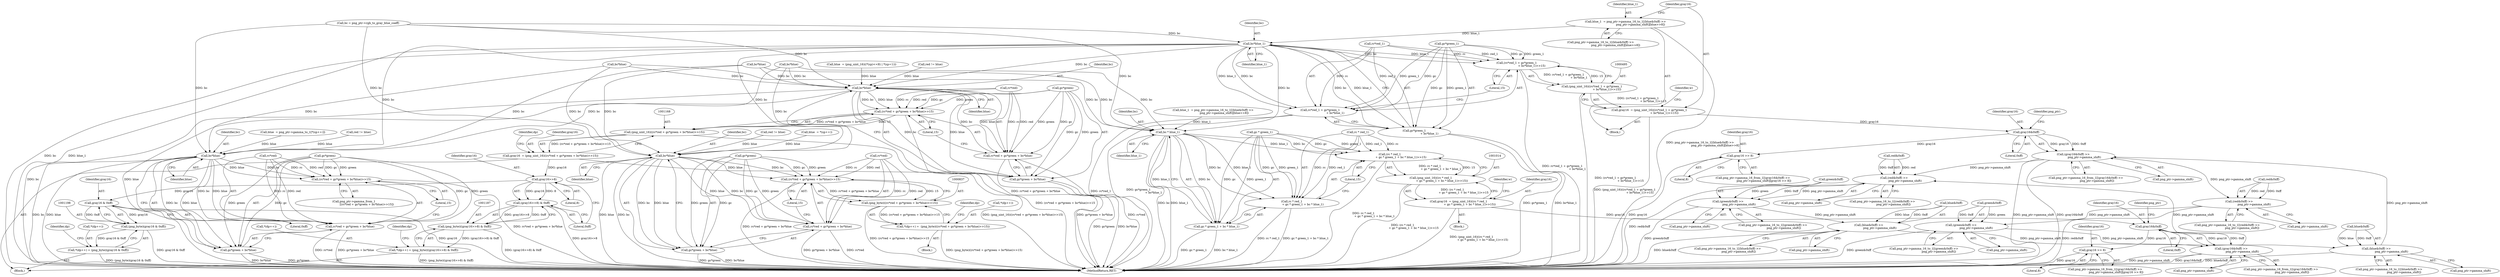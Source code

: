 digraph "0_Chrome_7f3d85b096f66870a15b37c2f40b219b2e292693_9@array" {
"1000474" [label="(Call,blue_1  = png_ptr->gamma_16_to_1[(blue&0xff) >>\n                                  png_ptr->gamma_shift][blue>>8])"];
"1000505" [label="(Call,bc*blue_1)"];
"1000496" [label="(Call,(rc*red_1 + gc*green_1\n                                  + bc*blue_1)>>15)"];
"1000494" [label="(Call,(png_uint_16)((rc*red_1 + gc*green_1\n                                  + bc*blue_1)>>15))"];
"1000492" [label="(Call,gray16  = (png_uint_16)((rc*red_1 + gc*green_1\n                                  + bc*blue_1)>>15))"];
"1000517" [label="(Call,gray16&0xff)"];
"1000516" [label="(Call,(gray16&0xff) >>\n                         png_ptr->gamma_shift)"];
"1000445" [label="(Call,(red&0xff) >>\n                                  png_ptr->gamma_shift)"];
"1000463" [label="(Call,(green&0xff) >>\n                                  png_ptr->gamma_shift)"];
"1000481" [label="(Call,(blue&0xff) >>\n                                  png_ptr->gamma_shift)"];
"1000964" [label="(Call,(red&0xff) >>\n                         png_ptr->gamma_shift)"];
"1000982" [label="(Call,(green&0xff) >>\n                         png_ptr->gamma_shift)"];
"1001000" [label="(Call,(blue&0xff) >>\n                         png_ptr->gamma_shift)"];
"1001035" [label="(Call,(gray16&0xff) >>\n                         png_ptr->gamma_shift)"];
"1000523" [label="(Call,gray16 >> 8)"];
"1000497" [label="(Call,rc*red_1 + gc*green_1\n                                  + bc*blue_1)"];
"1000501" [label="(Call,gc*green_1\n                                  + bc*blue_1)"];
"1000772" [label="(Call,bc*blue)"];
"1000763" [label="(Call,(rc*red + gc*green + bc*blue)>>15)"];
"1000764" [label="(Call,rc*red + gc*green + bc*blue)"];
"1000768" [label="(Call,gc*green + bc*blue)"];
"1000847" [label="(Call,bc*blue)"];
"1000838" [label="(Call,(rc*red + gc*green + bc*blue)>>15)"];
"1000836" [label="(Call,(png_byte)((rc*red + gc*green + bc*blue)>>15))"];
"1000832" [label="(Call,*(dp++) =  (png_byte)((rc*red + gc*green + bc*blue)>>15))"];
"1000839" [label="(Call,rc*red + gc*green + bc*blue)"];
"1000843" [label="(Call,gc*green + bc*blue)"];
"1001024" [label="(Call,bc * blue_1)"];
"1001015" [label="(Call,(rc * red_1\n                         + gc * green_1 + bc * blue_1)>>15)"];
"1001013" [label="(Call,(png_uint_16)((rc * red_1\n                         + gc * green_1 + bc * blue_1)>>15))"];
"1001011" [label="(Call,gray16  = (png_uint_16)((rc * red_1\n                         + gc * green_1 + bc * blue_1)>>15))"];
"1001036" [label="(Call,gray16&0xff)"];
"1001042" [label="(Call,gray16 >> 8)"];
"1001016" [label="(Call,rc * red_1\n                         + gc * green_1 + bc * blue_1)"];
"1001020" [label="(Call,gc * green_1 + bc * blue_1)"];
"1001178" [label="(Call,bc*blue)"];
"1001169" [label="(Call,(rc*red + gc*green + bc*blue)>>15)"];
"1001167" [label="(Call,(png_uint_16)((rc*red + gc*green + bc*blue)>>15))"];
"1001165" [label="(Call,gray16  = (png_uint_16)((rc*red + gc*green + bc*blue)>>15))"];
"1001189" [label="(Call,gray16>>8)"];
"1001188" [label="(Call,(gray16>>8) & 0xff)"];
"1001186" [label="(Call,(png_byte)((gray16>>8) & 0xff))"];
"1001182" [label="(Call,*(dp++) = (png_byte)((gray16>>8) & 0xff))"];
"1001199" [label="(Call,gray16 & 0xff)"];
"1001197" [label="(Call,(png_byte)(gray16 & 0xff))"];
"1001193" [label="(Call,*(dp++) = (png_byte)(gray16 & 0xff))"];
"1001170" [label="(Call,rc*red + gc*green + bc*blue)"];
"1001174" [label="(Call,gc*green + bc*blue)"];
"1000516" [label="(Call,(gray16&0xff) >>\n                         png_ptr->gamma_shift)"];
"1001039" [label="(Call,png_ptr->gamma_shift)"];
"1000436" [label="(Block,)"];
"1001191" [label="(Literal,8)"];
"1000839" [label="(Call,rc*red + gc*green + bc*blue)"];
"1001026" [label="(Identifier,blue_1)"];
"1000498" [label="(Call,rc*red_1)"];
"1000764" [label="(Call,rc*red + gc*green + bc*blue)"];
"1000769" [label="(Call,gc*green)"];
"1001194" [label="(Call,*(dp++))"];
"1000854" [label="(Identifier,dp)"];
"1000816" [label="(Call,blue  = *(sp++))"];
"1000848" [label="(Identifier,bc)"];
"1000512" [label="(Call,png_ptr->gamma_16_from_1[(gray16&0xff) >>\n                         png_ptr->gamma_shift])"];
"1000517" [label="(Call,gray16&0xff)"];
"1001017" [label="(Call,rc * red_1)"];
"1001025" [label="(Identifier,bc)"];
"1000139" [label="(Call,bc = png_ptr->rgb_to_gray_blue_coeff)"];
"1000759" [label="(Call,png_ptr->gamma_from_1\n                             [(rc*red + gc*green + bc*blue)>>15])"];
"1000968" [label="(Call,png_ptr->gamma_shift)"];
"1000493" [label="(Identifier,gray16)"];
"1000986" [label="(Call,png_ptr->gamma_shift)"];
"1000955" [label="(Block,)"];
"1000505" [label="(Call,bc*blue_1)"];
"1000964" [label="(Call,(red&0xff) >>\n                         png_ptr->gamma_shift)"];
"1001192" [label="(Literal,0xff)"];
"1000508" [label="(Literal,15)"];
"1000326" [label="(Call,bc*blue)"];
"1000832" [label="(Call,*(dp++) =  (png_byte)((rc*red + gc*green + bc*blue)>>15))"];
"1000838" [label="(Call,(rc*red + gc*green + bc*blue)>>15)"];
"1000773" [label="(Identifier,bc)"];
"1000445" [label="(Call,(red&0xff) >>\n                                  png_ptr->gamma_shift)"];
"1000802" [label="(Block,)"];
"1001199" [label="(Call,gray16 & 0xff)"];
"1000826" [label="(Call,red != blue)"];
"1000506" [label="(Identifier,bc)"];
"1000485" [label="(Call,png_ptr->gamma_shift)"];
"1000525" [label="(Literal,8)"];
"1000844" [label="(Call,gc*green)"];
"1000476" [label="(Call,png_ptr->gamma_16_to_1[(blue&0xff) >>\n                                  png_ptr->gamma_shift][blue>>8])"];
"1000775" [label="(Literal,15)"];
"1000840" [label="(Call,rc*red)"];
"1001042" [label="(Call,gray16 >> 8)"];
"1001043" [label="(Identifier,gray16)"];
"1001197" [label="(Call,(png_byte)(gray16 & 0xff))"];
"1001178" [label="(Call,bc*blue)"];
"1000502" [label="(Call,gc*green_1)"];
"1001038" [label="(Literal,0xff)"];
"1001201" [label="(Literal,0xff)"];
"1000477" [label="(Call,png_ptr->gamma_16_to_1[(blue&0xff) >>\n                                  png_ptr->gamma_shift])"];
"1001183" [label="(Call,*(dp++))"];
"1000983" [label="(Call,green&0xff)"];
"1001252" [label="(MethodReturn,RET)"];
"1001193" [label="(Call,*(dp++) = (png_byte)(gray16 & 0xff))"];
"1000518" [label="(Identifier,gray16)"];
"1001190" [label="(Identifier,gray16)"];
"1000982" [label="(Call,(green&0xff) >>\n                         png_ptr->gamma_shift)"];
"1001185" [label="(Identifier,dp)"];
"1001000" [label="(Call,(blue&0xff) >>\n                         png_ptr->gamma_shift)"];
"1000768" [label="(Call,gc*green + bc*blue)"];
"1001181" [label="(Literal,15)"];
"1001188" [label="(Call,(gray16>>8) & 0xff)"];
"1001036" [label="(Call,gray16&0xff)"];
"1001169" [label="(Call,(rc*red + gc*green + bc*blue)>>15)"];
"1000524" [label="(Identifier,gray16)"];
"1001020" [label="(Call,gc * green_1 + bc * blue_1)"];
"1000492" [label="(Call,gray16  = (png_uint_16)((rc*red_1 + gc*green_1\n                                  + bc*blue_1)>>15))"];
"1001179" [label="(Identifier,bc)"];
"1001037" [label="(Identifier,gray16)"];
"1000850" [label="(Literal,15)"];
"1001196" [label="(Identifier,dp)"];
"1000763" [label="(Call,(rc*red + gc*green + bc*blue)>>15)"];
"1000833" [label="(Call,*(dp++))"];
"1001001" [label="(Call,blue&0xff)"];
"1000735" [label="(Call,blue  = png_ptr->gamma_to_1[*(sp++)])"];
"1000965" [label="(Call,red&0xff)"];
"1000497" [label="(Call,rc*red_1 + gc*green_1\n                                  + bc*blue_1)"];
"1000507" [label="(Identifier,blue_1)"];
"1000960" [label="(Call,png_ptr->gamma_16_to_1[(red&0xff) >>\n                         png_ptr->gamma_shift])"];
"1000520" [label="(Call,png_ptr->gamma_shift)"];
"1000772" [label="(Call,bc*blue)"];
"1000511" [label="(Call,png_ptr->gamma_16_from_1[(gray16&0xff) >>\n                         png_ptr->gamma_shift][gray16 >> 8])"];
"1001012" [label="(Identifier,gray16)"];
"1000765" [label="(Call,rc*red)"];
"1000481" [label="(Call,(blue&0xff) >>\n                                  png_ptr->gamma_shift)"];
"1000474" [label="(Call,blue_1  = png_ptr->gamma_16_to_1[(blue&0xff) >>\n                                  png_ptr->gamma_shift][blue>>8])"];
"1000459" [label="(Call,png_ptr->gamma_16_to_1[(green&0xff) >>\n                                  png_ptr->gamma_shift])"];
"1000843" [label="(Call,gc*green + bc*blue)"];
"1000463" [label="(Call,(green&0xff) >>\n                                  png_ptr->gamma_shift)"];
"1000519" [label="(Literal,0xff)"];
"1000847" [label="(Call,bc*blue)"];
"1001016" [label="(Call,rc * red_1\n                         + gc * green_1 + bc * blue_1)"];
"1000496" [label="(Call,(rc*red_1 + gc*green_1\n                                  + bc*blue_1)>>15)"];
"1000978" [label="(Call,png_ptr->gamma_16_to_1[(green&0xff) >>\n                         png_ptr->gamma_shift])"];
"1000482" [label="(Call,blue&0xff)"];
"1000523" [label="(Call,gray16 >> 8)"];
"1001011" [label="(Call,gray16  = (png_uint_16)((rc * red_1\n                         + gc * green_1 + bc * blue_1)>>15))"];
"1001180" [label="(Identifier,blue)"];
"1001186" [label="(Call,(png_byte)((gray16>>8) & 0xff))"];
"1001165" [label="(Call,gray16  = (png_uint_16)((rc*red + gc*green + bc*blue)>>15))"];
"1001205" [label="(Identifier,dp)"];
"1001030" [label="(Call,png_ptr->gamma_16_from_1[(gray16&0xff) >>\n                         png_ptr->gamma_shift][gray16 >> 8])"];
"1000749" [label="(Call,red != blue)"];
"1001166" [label="(Identifier,gray16)"];
"1000446" [label="(Call,red&0xff)"];
"1001013" [label="(Call,(png_uint_16)((rc * red_1\n                         + gc * green_1 + bc * blue_1)>>15))"];
"1001200" [label="(Identifier,gray16)"];
"1001189" [label="(Call,gray16>>8)"];
"1001029" [label="(Identifier,w)"];
"1001024" [label="(Call,bc * blue_1)"];
"1001031" [label="(Call,png_ptr->gamma_16_from_1[(gray16&0xff) >>\n                         png_ptr->gamma_shift])"];
"1000510" [label="(Identifier,w)"];
"1001138" [label="(Call,blue  = (png_uint_16)((*(sp)<<8) | *(sp+1)))"];
"1000996" [label="(Call,png_ptr->gamma_16_to_1[(blue&0xff) >>\n                         png_ptr->gamma_shift])"];
"1000467" [label="(Call,png_ptr->gamma_shift)"];
"1000248" [label="(Call,bc*blue)"];
"1001035" [label="(Call,(gray16&0xff) >>\n                         png_ptr->gamma_shift)"];
"1001021" [label="(Call,gc * green_1)"];
"1000494" [label="(Call,(png_uint_16)((rc*red_1 + gc*green_1\n                                  + bc*blue_1)>>15))"];
"1001182" [label="(Call,*(dp++) = (png_byte)((gray16>>8) & 0xff))"];
"1001159" [label="(Call,red != blue)"];
"1001171" [label="(Call,rc*red)"];
"1001015" [label="(Call,(rc * red_1\n                         + gc * green_1 + bc * blue_1)>>15)"];
"1000849" [label="(Identifier,blue)"];
"1001101" [label="(Block,)"];
"1001175" [label="(Call,gc*green)"];
"1001170" [label="(Call,rc*red + gc*green + bc*blue)"];
"1001044" [label="(Literal,8)"];
"1000521" [label="(Identifier,png_ptr)"];
"1000645" [label="(Call,bc*blue)"];
"1000449" [label="(Call,png_ptr->gamma_shift)"];
"1000836" [label="(Call,(png_byte)((rc*red + gc*green + bc*blue)>>15))"];
"1000441" [label="(Call,png_ptr->gamma_16_to_1[(red&0xff) >>\n                                  png_ptr->gamma_shift])"];
"1000774" [label="(Identifier,blue)"];
"1000501" [label="(Call,gc*green_1\n                                  + bc*blue_1)"];
"1000464" [label="(Call,green&0xff)"];
"1000993" [label="(Call,blue_1  = png_ptr->gamma_16_to_1[(blue&0xff) >>\n                         png_ptr->gamma_shift][blue>>8])"];
"1001004" [label="(Call,png_ptr->gamma_shift)"];
"1001027" [label="(Literal,15)"];
"1001040" [label="(Identifier,png_ptr)"];
"1001167" [label="(Call,(png_uint_16)((rc*red + gc*green + bc*blue)>>15))"];
"1001174" [label="(Call,gc*green + bc*blue)"];
"1000475" [label="(Identifier,blue_1)"];
"1000474" -> "1000436"  [label="AST: "];
"1000474" -> "1000476"  [label="CFG: "];
"1000475" -> "1000474"  [label="AST: "];
"1000476" -> "1000474"  [label="AST: "];
"1000493" -> "1000474"  [label="CFG: "];
"1000474" -> "1001252"  [label="DDG: png_ptr->gamma_16_to_1[(blue&0xff) >>\n                                  png_ptr->gamma_shift][blue>>8]"];
"1000474" -> "1000505"  [label="DDG: blue_1"];
"1000505" -> "1000501"  [label="AST: "];
"1000505" -> "1000507"  [label="CFG: "];
"1000506" -> "1000505"  [label="AST: "];
"1000507" -> "1000505"  [label="AST: "];
"1000501" -> "1000505"  [label="CFG: "];
"1000505" -> "1001252"  [label="DDG: bc"];
"1000505" -> "1001252"  [label="DDG: blue_1"];
"1000505" -> "1000496"  [label="DDG: bc"];
"1000505" -> "1000496"  [label="DDG: blue_1"];
"1000505" -> "1000497"  [label="DDG: bc"];
"1000505" -> "1000497"  [label="DDG: blue_1"];
"1000505" -> "1000501"  [label="DDG: bc"];
"1000505" -> "1000501"  [label="DDG: blue_1"];
"1000139" -> "1000505"  [label="DDG: bc"];
"1000505" -> "1000772"  [label="DDG: bc"];
"1000505" -> "1000847"  [label="DDG: bc"];
"1000505" -> "1001024"  [label="DDG: bc"];
"1000505" -> "1001178"  [label="DDG: bc"];
"1000496" -> "1000494"  [label="AST: "];
"1000496" -> "1000508"  [label="CFG: "];
"1000497" -> "1000496"  [label="AST: "];
"1000508" -> "1000496"  [label="AST: "];
"1000494" -> "1000496"  [label="CFG: "];
"1000496" -> "1001252"  [label="DDG: rc*red_1 + gc*green_1\n                                  + bc*blue_1"];
"1000496" -> "1000494"  [label="DDG: rc*red_1 + gc*green_1\n                                  + bc*blue_1"];
"1000496" -> "1000494"  [label="DDG: 15"];
"1000498" -> "1000496"  [label="DDG: rc"];
"1000498" -> "1000496"  [label="DDG: red_1"];
"1000502" -> "1000496"  [label="DDG: gc"];
"1000502" -> "1000496"  [label="DDG: green_1"];
"1000494" -> "1000492"  [label="AST: "];
"1000495" -> "1000494"  [label="AST: "];
"1000492" -> "1000494"  [label="CFG: "];
"1000494" -> "1001252"  [label="DDG: (rc*red_1 + gc*green_1\n                                  + bc*blue_1)>>15"];
"1000494" -> "1000492"  [label="DDG: (rc*red_1 + gc*green_1\n                                  + bc*blue_1)>>15"];
"1000492" -> "1000436"  [label="AST: "];
"1000493" -> "1000492"  [label="AST: "];
"1000510" -> "1000492"  [label="CFG: "];
"1000492" -> "1001252"  [label="DDG: (png_uint_16)((rc*red_1 + gc*green_1\n                                  + bc*blue_1)>>15)"];
"1000492" -> "1000517"  [label="DDG: gray16"];
"1000517" -> "1000516"  [label="AST: "];
"1000517" -> "1000519"  [label="CFG: "];
"1000518" -> "1000517"  [label="AST: "];
"1000519" -> "1000517"  [label="AST: "];
"1000521" -> "1000517"  [label="CFG: "];
"1000517" -> "1000516"  [label="DDG: gray16"];
"1000517" -> "1000516"  [label="DDG: 0xff"];
"1000517" -> "1000523"  [label="DDG: gray16"];
"1000516" -> "1000512"  [label="AST: "];
"1000516" -> "1000520"  [label="CFG: "];
"1000520" -> "1000516"  [label="AST: "];
"1000512" -> "1000516"  [label="CFG: "];
"1000516" -> "1001252"  [label="DDG: png_ptr->gamma_shift"];
"1000516" -> "1001252"  [label="DDG: gray16&0xff"];
"1000516" -> "1000445"  [label="DDG: png_ptr->gamma_shift"];
"1000481" -> "1000516"  [label="DDG: png_ptr->gamma_shift"];
"1000516" -> "1000964"  [label="DDG: png_ptr->gamma_shift"];
"1000445" -> "1000441"  [label="AST: "];
"1000445" -> "1000449"  [label="CFG: "];
"1000446" -> "1000445"  [label="AST: "];
"1000449" -> "1000445"  [label="AST: "];
"1000441" -> "1000445"  [label="CFG: "];
"1000445" -> "1001252"  [label="DDG: red&0xff"];
"1000446" -> "1000445"  [label="DDG: red"];
"1000446" -> "1000445"  [label="DDG: 0xff"];
"1000445" -> "1000463"  [label="DDG: png_ptr->gamma_shift"];
"1000463" -> "1000459"  [label="AST: "];
"1000463" -> "1000467"  [label="CFG: "];
"1000464" -> "1000463"  [label="AST: "];
"1000467" -> "1000463"  [label="AST: "];
"1000459" -> "1000463"  [label="CFG: "];
"1000463" -> "1001252"  [label="DDG: green&0xff"];
"1000464" -> "1000463"  [label="DDG: green"];
"1000464" -> "1000463"  [label="DDG: 0xff"];
"1000463" -> "1000481"  [label="DDG: png_ptr->gamma_shift"];
"1000481" -> "1000477"  [label="AST: "];
"1000481" -> "1000485"  [label="CFG: "];
"1000482" -> "1000481"  [label="AST: "];
"1000485" -> "1000481"  [label="AST: "];
"1000477" -> "1000481"  [label="CFG: "];
"1000481" -> "1001252"  [label="DDG: blue&0xff"];
"1000482" -> "1000481"  [label="DDG: blue"];
"1000482" -> "1000481"  [label="DDG: 0xff"];
"1000964" -> "1000960"  [label="AST: "];
"1000964" -> "1000968"  [label="CFG: "];
"1000965" -> "1000964"  [label="AST: "];
"1000968" -> "1000964"  [label="AST: "];
"1000960" -> "1000964"  [label="CFG: "];
"1000964" -> "1001252"  [label="DDG: red&0xff"];
"1000965" -> "1000964"  [label="DDG: red"];
"1000965" -> "1000964"  [label="DDG: 0xff"];
"1001035" -> "1000964"  [label="DDG: png_ptr->gamma_shift"];
"1000964" -> "1000982"  [label="DDG: png_ptr->gamma_shift"];
"1000982" -> "1000978"  [label="AST: "];
"1000982" -> "1000986"  [label="CFG: "];
"1000983" -> "1000982"  [label="AST: "];
"1000986" -> "1000982"  [label="AST: "];
"1000978" -> "1000982"  [label="CFG: "];
"1000982" -> "1001252"  [label="DDG: green&0xff"];
"1000983" -> "1000982"  [label="DDG: green"];
"1000983" -> "1000982"  [label="DDG: 0xff"];
"1000982" -> "1001000"  [label="DDG: png_ptr->gamma_shift"];
"1001000" -> "1000996"  [label="AST: "];
"1001000" -> "1001004"  [label="CFG: "];
"1001001" -> "1001000"  [label="AST: "];
"1001004" -> "1001000"  [label="AST: "];
"1000996" -> "1001000"  [label="CFG: "];
"1001000" -> "1001252"  [label="DDG: blue&0xff"];
"1001001" -> "1001000"  [label="DDG: blue"];
"1001001" -> "1001000"  [label="DDG: 0xff"];
"1001000" -> "1001035"  [label="DDG: png_ptr->gamma_shift"];
"1001035" -> "1001031"  [label="AST: "];
"1001035" -> "1001039"  [label="CFG: "];
"1001036" -> "1001035"  [label="AST: "];
"1001039" -> "1001035"  [label="AST: "];
"1001031" -> "1001035"  [label="CFG: "];
"1001035" -> "1001252"  [label="DDG: gray16&0xff"];
"1001035" -> "1001252"  [label="DDG: png_ptr->gamma_shift"];
"1001036" -> "1001035"  [label="DDG: gray16"];
"1001036" -> "1001035"  [label="DDG: 0xff"];
"1000523" -> "1000511"  [label="AST: "];
"1000523" -> "1000525"  [label="CFG: "];
"1000524" -> "1000523"  [label="AST: "];
"1000525" -> "1000523"  [label="AST: "];
"1000511" -> "1000523"  [label="CFG: "];
"1000523" -> "1001252"  [label="DDG: gray16"];
"1000497" -> "1000501"  [label="CFG: "];
"1000498" -> "1000497"  [label="AST: "];
"1000501" -> "1000497"  [label="AST: "];
"1000508" -> "1000497"  [label="CFG: "];
"1000497" -> "1001252"  [label="DDG: rc*red_1"];
"1000497" -> "1001252"  [label="DDG: gc*green_1\n                                  + bc*blue_1"];
"1000498" -> "1000497"  [label="DDG: rc"];
"1000498" -> "1000497"  [label="DDG: red_1"];
"1000502" -> "1000497"  [label="DDG: gc"];
"1000502" -> "1000497"  [label="DDG: green_1"];
"1000502" -> "1000501"  [label="AST: "];
"1000501" -> "1001252"  [label="DDG: gc*green_1"];
"1000501" -> "1001252"  [label="DDG: bc*blue_1"];
"1000502" -> "1000501"  [label="DDG: gc"];
"1000502" -> "1000501"  [label="DDG: green_1"];
"1000772" -> "1000768"  [label="AST: "];
"1000772" -> "1000774"  [label="CFG: "];
"1000773" -> "1000772"  [label="AST: "];
"1000774" -> "1000772"  [label="AST: "];
"1000768" -> "1000772"  [label="CFG: "];
"1000772" -> "1001252"  [label="DDG: bc"];
"1000772" -> "1001252"  [label="DDG: blue"];
"1000772" -> "1000763"  [label="DDG: bc"];
"1000772" -> "1000763"  [label="DDG: blue"];
"1000772" -> "1000764"  [label="DDG: bc"];
"1000772" -> "1000764"  [label="DDG: blue"];
"1000772" -> "1000768"  [label="DDG: bc"];
"1000772" -> "1000768"  [label="DDG: blue"];
"1000645" -> "1000772"  [label="DDG: bc"];
"1000139" -> "1000772"  [label="DDG: bc"];
"1000326" -> "1000772"  [label="DDG: bc"];
"1000248" -> "1000772"  [label="DDG: bc"];
"1000749" -> "1000772"  [label="DDG: blue"];
"1000735" -> "1000772"  [label="DDG: blue"];
"1000763" -> "1000759"  [label="AST: "];
"1000763" -> "1000775"  [label="CFG: "];
"1000764" -> "1000763"  [label="AST: "];
"1000775" -> "1000763"  [label="AST: "];
"1000759" -> "1000763"  [label="CFG: "];
"1000763" -> "1001252"  [label="DDG: rc*red + gc*green + bc*blue"];
"1000765" -> "1000763"  [label="DDG: rc"];
"1000765" -> "1000763"  [label="DDG: red"];
"1000769" -> "1000763"  [label="DDG: gc"];
"1000769" -> "1000763"  [label="DDG: green"];
"1000764" -> "1000768"  [label="CFG: "];
"1000765" -> "1000764"  [label="AST: "];
"1000768" -> "1000764"  [label="AST: "];
"1000775" -> "1000764"  [label="CFG: "];
"1000764" -> "1001252"  [label="DDG: rc*red"];
"1000764" -> "1001252"  [label="DDG: gc*green + bc*blue"];
"1000765" -> "1000764"  [label="DDG: rc"];
"1000765" -> "1000764"  [label="DDG: red"];
"1000769" -> "1000764"  [label="DDG: gc"];
"1000769" -> "1000764"  [label="DDG: green"];
"1000769" -> "1000768"  [label="AST: "];
"1000768" -> "1001252"  [label="DDG: gc*green"];
"1000768" -> "1001252"  [label="DDG: bc*blue"];
"1000769" -> "1000768"  [label="DDG: gc"];
"1000769" -> "1000768"  [label="DDG: green"];
"1000847" -> "1000843"  [label="AST: "];
"1000847" -> "1000849"  [label="CFG: "];
"1000848" -> "1000847"  [label="AST: "];
"1000849" -> "1000847"  [label="AST: "];
"1000843" -> "1000847"  [label="CFG: "];
"1000847" -> "1001252"  [label="DDG: blue"];
"1000847" -> "1001252"  [label="DDG: bc"];
"1000847" -> "1000838"  [label="DDG: bc"];
"1000847" -> "1000838"  [label="DDG: blue"];
"1000847" -> "1000839"  [label="DDG: bc"];
"1000847" -> "1000839"  [label="DDG: blue"];
"1000847" -> "1000843"  [label="DDG: bc"];
"1000847" -> "1000843"  [label="DDG: blue"];
"1000645" -> "1000847"  [label="DDG: bc"];
"1000139" -> "1000847"  [label="DDG: bc"];
"1000326" -> "1000847"  [label="DDG: bc"];
"1000248" -> "1000847"  [label="DDG: bc"];
"1000816" -> "1000847"  [label="DDG: blue"];
"1000826" -> "1000847"  [label="DDG: blue"];
"1000838" -> "1000836"  [label="AST: "];
"1000838" -> "1000850"  [label="CFG: "];
"1000839" -> "1000838"  [label="AST: "];
"1000850" -> "1000838"  [label="AST: "];
"1000836" -> "1000838"  [label="CFG: "];
"1000838" -> "1001252"  [label="DDG: rc*red + gc*green + bc*blue"];
"1000838" -> "1000836"  [label="DDG: rc*red + gc*green + bc*blue"];
"1000838" -> "1000836"  [label="DDG: 15"];
"1000840" -> "1000838"  [label="DDG: rc"];
"1000840" -> "1000838"  [label="DDG: red"];
"1000844" -> "1000838"  [label="DDG: gc"];
"1000844" -> "1000838"  [label="DDG: green"];
"1000836" -> "1000832"  [label="AST: "];
"1000837" -> "1000836"  [label="AST: "];
"1000832" -> "1000836"  [label="CFG: "];
"1000836" -> "1001252"  [label="DDG: (rc*red + gc*green + bc*blue)>>15"];
"1000836" -> "1000832"  [label="DDG: (rc*red + gc*green + bc*blue)>>15"];
"1000832" -> "1000802"  [label="AST: "];
"1000833" -> "1000832"  [label="AST: "];
"1000854" -> "1000832"  [label="CFG: "];
"1000832" -> "1001252"  [label="DDG: (png_byte)((rc*red + gc*green + bc*blue)>>15)"];
"1000839" -> "1000843"  [label="CFG: "];
"1000840" -> "1000839"  [label="AST: "];
"1000843" -> "1000839"  [label="AST: "];
"1000850" -> "1000839"  [label="CFG: "];
"1000839" -> "1001252"  [label="DDG: gc*green + bc*blue"];
"1000839" -> "1001252"  [label="DDG: rc*red"];
"1000840" -> "1000839"  [label="DDG: rc"];
"1000840" -> "1000839"  [label="DDG: red"];
"1000844" -> "1000839"  [label="DDG: gc"];
"1000844" -> "1000839"  [label="DDG: green"];
"1000844" -> "1000843"  [label="AST: "];
"1000843" -> "1001252"  [label="DDG: gc*green"];
"1000843" -> "1001252"  [label="DDG: bc*blue"];
"1000844" -> "1000843"  [label="DDG: gc"];
"1000844" -> "1000843"  [label="DDG: green"];
"1001024" -> "1001020"  [label="AST: "];
"1001024" -> "1001026"  [label="CFG: "];
"1001025" -> "1001024"  [label="AST: "];
"1001026" -> "1001024"  [label="AST: "];
"1001020" -> "1001024"  [label="CFG: "];
"1001024" -> "1001252"  [label="DDG: blue_1"];
"1001024" -> "1001252"  [label="DDG: bc"];
"1001024" -> "1001015"  [label="DDG: bc"];
"1001024" -> "1001015"  [label="DDG: blue_1"];
"1001024" -> "1001016"  [label="DDG: bc"];
"1001024" -> "1001016"  [label="DDG: blue_1"];
"1001024" -> "1001020"  [label="DDG: bc"];
"1001024" -> "1001020"  [label="DDG: blue_1"];
"1000645" -> "1001024"  [label="DDG: bc"];
"1000139" -> "1001024"  [label="DDG: bc"];
"1000326" -> "1001024"  [label="DDG: bc"];
"1000248" -> "1001024"  [label="DDG: bc"];
"1000993" -> "1001024"  [label="DDG: blue_1"];
"1001015" -> "1001013"  [label="AST: "];
"1001015" -> "1001027"  [label="CFG: "];
"1001016" -> "1001015"  [label="AST: "];
"1001027" -> "1001015"  [label="AST: "];
"1001013" -> "1001015"  [label="CFG: "];
"1001015" -> "1001252"  [label="DDG: rc * red_1\n                         + gc * green_1 + bc * blue_1"];
"1001015" -> "1001013"  [label="DDG: rc * red_1\n                         + gc * green_1 + bc * blue_1"];
"1001015" -> "1001013"  [label="DDG: 15"];
"1001017" -> "1001015"  [label="DDG: rc"];
"1001017" -> "1001015"  [label="DDG: red_1"];
"1001021" -> "1001015"  [label="DDG: gc"];
"1001021" -> "1001015"  [label="DDG: green_1"];
"1001013" -> "1001011"  [label="AST: "];
"1001014" -> "1001013"  [label="AST: "];
"1001011" -> "1001013"  [label="CFG: "];
"1001013" -> "1001252"  [label="DDG: (rc * red_1\n                         + gc * green_1 + bc * blue_1)>>15"];
"1001013" -> "1001011"  [label="DDG: (rc * red_1\n                         + gc * green_1 + bc * blue_1)>>15"];
"1001011" -> "1000955"  [label="AST: "];
"1001012" -> "1001011"  [label="AST: "];
"1001029" -> "1001011"  [label="CFG: "];
"1001011" -> "1001252"  [label="DDG: (png_uint_16)((rc * red_1\n                         + gc * green_1 + bc * blue_1)>>15)"];
"1001011" -> "1001036"  [label="DDG: gray16"];
"1001036" -> "1001038"  [label="CFG: "];
"1001037" -> "1001036"  [label="AST: "];
"1001038" -> "1001036"  [label="AST: "];
"1001040" -> "1001036"  [label="CFG: "];
"1001036" -> "1001042"  [label="DDG: gray16"];
"1001042" -> "1001030"  [label="AST: "];
"1001042" -> "1001044"  [label="CFG: "];
"1001043" -> "1001042"  [label="AST: "];
"1001044" -> "1001042"  [label="AST: "];
"1001030" -> "1001042"  [label="CFG: "];
"1001042" -> "1001252"  [label="DDG: gray16"];
"1001016" -> "1001020"  [label="CFG: "];
"1001017" -> "1001016"  [label="AST: "];
"1001020" -> "1001016"  [label="AST: "];
"1001027" -> "1001016"  [label="CFG: "];
"1001016" -> "1001252"  [label="DDG: gc * green_1 + bc * blue_1"];
"1001016" -> "1001252"  [label="DDG: rc * red_1"];
"1001017" -> "1001016"  [label="DDG: rc"];
"1001017" -> "1001016"  [label="DDG: red_1"];
"1001021" -> "1001016"  [label="DDG: gc"];
"1001021" -> "1001016"  [label="DDG: green_1"];
"1001021" -> "1001020"  [label="AST: "];
"1001020" -> "1001252"  [label="DDG: bc * blue_1"];
"1001020" -> "1001252"  [label="DDG: gc * green_1"];
"1001021" -> "1001020"  [label="DDG: gc"];
"1001021" -> "1001020"  [label="DDG: green_1"];
"1001178" -> "1001174"  [label="AST: "];
"1001178" -> "1001180"  [label="CFG: "];
"1001179" -> "1001178"  [label="AST: "];
"1001180" -> "1001178"  [label="AST: "];
"1001174" -> "1001178"  [label="CFG: "];
"1001178" -> "1001252"  [label="DDG: bc"];
"1001178" -> "1001252"  [label="DDG: blue"];
"1001178" -> "1001169"  [label="DDG: bc"];
"1001178" -> "1001169"  [label="DDG: blue"];
"1001178" -> "1001170"  [label="DDG: bc"];
"1001178" -> "1001170"  [label="DDG: blue"];
"1001178" -> "1001174"  [label="DDG: bc"];
"1001178" -> "1001174"  [label="DDG: blue"];
"1000645" -> "1001178"  [label="DDG: bc"];
"1000139" -> "1001178"  [label="DDG: bc"];
"1000326" -> "1001178"  [label="DDG: bc"];
"1000248" -> "1001178"  [label="DDG: bc"];
"1001138" -> "1001178"  [label="DDG: blue"];
"1001159" -> "1001178"  [label="DDG: blue"];
"1001169" -> "1001167"  [label="AST: "];
"1001169" -> "1001181"  [label="CFG: "];
"1001170" -> "1001169"  [label="AST: "];
"1001181" -> "1001169"  [label="AST: "];
"1001167" -> "1001169"  [label="CFG: "];
"1001169" -> "1001252"  [label="DDG: rc*red + gc*green + bc*blue"];
"1001169" -> "1001167"  [label="DDG: rc*red + gc*green + bc*blue"];
"1001169" -> "1001167"  [label="DDG: 15"];
"1001171" -> "1001169"  [label="DDG: rc"];
"1001171" -> "1001169"  [label="DDG: red"];
"1001175" -> "1001169"  [label="DDG: gc"];
"1001175" -> "1001169"  [label="DDG: green"];
"1001167" -> "1001165"  [label="AST: "];
"1001168" -> "1001167"  [label="AST: "];
"1001165" -> "1001167"  [label="CFG: "];
"1001167" -> "1001252"  [label="DDG: (rc*red + gc*green + bc*blue)>>15"];
"1001167" -> "1001165"  [label="DDG: (rc*red + gc*green + bc*blue)>>15"];
"1001165" -> "1001101"  [label="AST: "];
"1001166" -> "1001165"  [label="AST: "];
"1001185" -> "1001165"  [label="CFG: "];
"1001165" -> "1001252"  [label="DDG: (png_uint_16)((rc*red + gc*green + bc*blue)>>15)"];
"1001165" -> "1001189"  [label="DDG: gray16"];
"1001189" -> "1001188"  [label="AST: "];
"1001189" -> "1001191"  [label="CFG: "];
"1001190" -> "1001189"  [label="AST: "];
"1001191" -> "1001189"  [label="AST: "];
"1001192" -> "1001189"  [label="CFG: "];
"1001189" -> "1001188"  [label="DDG: gray16"];
"1001189" -> "1001188"  [label="DDG: 8"];
"1001189" -> "1001199"  [label="DDG: gray16"];
"1001188" -> "1001186"  [label="AST: "];
"1001188" -> "1001192"  [label="CFG: "];
"1001192" -> "1001188"  [label="AST: "];
"1001186" -> "1001188"  [label="CFG: "];
"1001188" -> "1001252"  [label="DDG: gray16>>8"];
"1001188" -> "1001186"  [label="DDG: gray16>>8"];
"1001188" -> "1001186"  [label="DDG: 0xff"];
"1001186" -> "1001182"  [label="AST: "];
"1001187" -> "1001186"  [label="AST: "];
"1001182" -> "1001186"  [label="CFG: "];
"1001186" -> "1001252"  [label="DDG: (gray16>>8) & 0xff"];
"1001186" -> "1001182"  [label="DDG: (gray16>>8) & 0xff"];
"1001182" -> "1001101"  [label="AST: "];
"1001183" -> "1001182"  [label="AST: "];
"1001196" -> "1001182"  [label="CFG: "];
"1001182" -> "1001252"  [label="DDG: (png_byte)((gray16>>8) & 0xff)"];
"1001199" -> "1001197"  [label="AST: "];
"1001199" -> "1001201"  [label="CFG: "];
"1001200" -> "1001199"  [label="AST: "];
"1001201" -> "1001199"  [label="AST: "];
"1001197" -> "1001199"  [label="CFG: "];
"1001199" -> "1001252"  [label="DDG: gray16"];
"1001199" -> "1001197"  [label="DDG: gray16"];
"1001199" -> "1001197"  [label="DDG: 0xff"];
"1001197" -> "1001193"  [label="AST: "];
"1001198" -> "1001197"  [label="AST: "];
"1001193" -> "1001197"  [label="CFG: "];
"1001197" -> "1001252"  [label="DDG: gray16 & 0xff"];
"1001197" -> "1001193"  [label="DDG: gray16 & 0xff"];
"1001193" -> "1001101"  [label="AST: "];
"1001194" -> "1001193"  [label="AST: "];
"1001205" -> "1001193"  [label="CFG: "];
"1001193" -> "1001252"  [label="DDG: (png_byte)(gray16 & 0xff)"];
"1001170" -> "1001174"  [label="CFG: "];
"1001171" -> "1001170"  [label="AST: "];
"1001174" -> "1001170"  [label="AST: "];
"1001181" -> "1001170"  [label="CFG: "];
"1001170" -> "1001252"  [label="DDG: gc*green + bc*blue"];
"1001170" -> "1001252"  [label="DDG: rc*red"];
"1001171" -> "1001170"  [label="DDG: rc"];
"1001171" -> "1001170"  [label="DDG: red"];
"1001175" -> "1001170"  [label="DDG: gc"];
"1001175" -> "1001170"  [label="DDG: green"];
"1001175" -> "1001174"  [label="AST: "];
"1001174" -> "1001252"  [label="DDG: bc*blue"];
"1001174" -> "1001252"  [label="DDG: gc*green"];
"1001175" -> "1001174"  [label="DDG: gc"];
"1001175" -> "1001174"  [label="DDG: green"];
}
